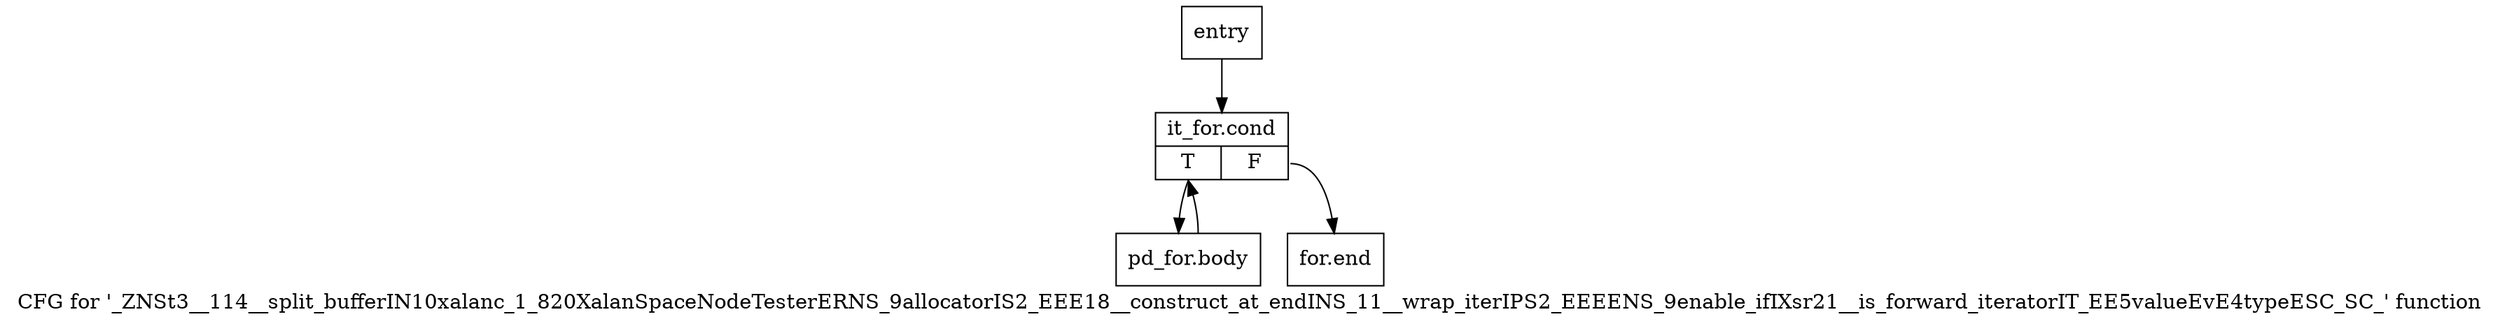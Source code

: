 digraph "CFG for '_ZNSt3__114__split_bufferIN10xalanc_1_820XalanSpaceNodeTesterERNS_9allocatorIS2_EEE18__construct_at_endINS_11__wrap_iterIPS2_EEEENS_9enable_ifIXsr21__is_forward_iteratorIT_EE5valueEvE4typeESC_SC_' function" {
	label="CFG for '_ZNSt3__114__split_bufferIN10xalanc_1_820XalanSpaceNodeTesterERNS_9allocatorIS2_EEE18__construct_at_endINS_11__wrap_iterIPS2_EEEENS_9enable_ifIXsr21__is_forward_iteratorIT_EE5valueEvE4typeESC_SC_' function";

	Node0x7ad61e0 [shape=record,label="{entry}"];
	Node0x7ad61e0 -> Node0x7ad6230;
	Node0x7ad6230 [shape=record,label="{it_for.cond|{<s0>T|<s1>F}}"];
	Node0x7ad6230:s0 -> Node0x7ad6280;
	Node0x7ad6230:s1 -> Node0x7ad62d0;
	Node0x7ad6280 [shape=record,label="{pd_for.body}"];
	Node0x7ad6280 -> Node0x7ad6230;
	Node0x7ad62d0 [shape=record,label="{for.end}"];
}
